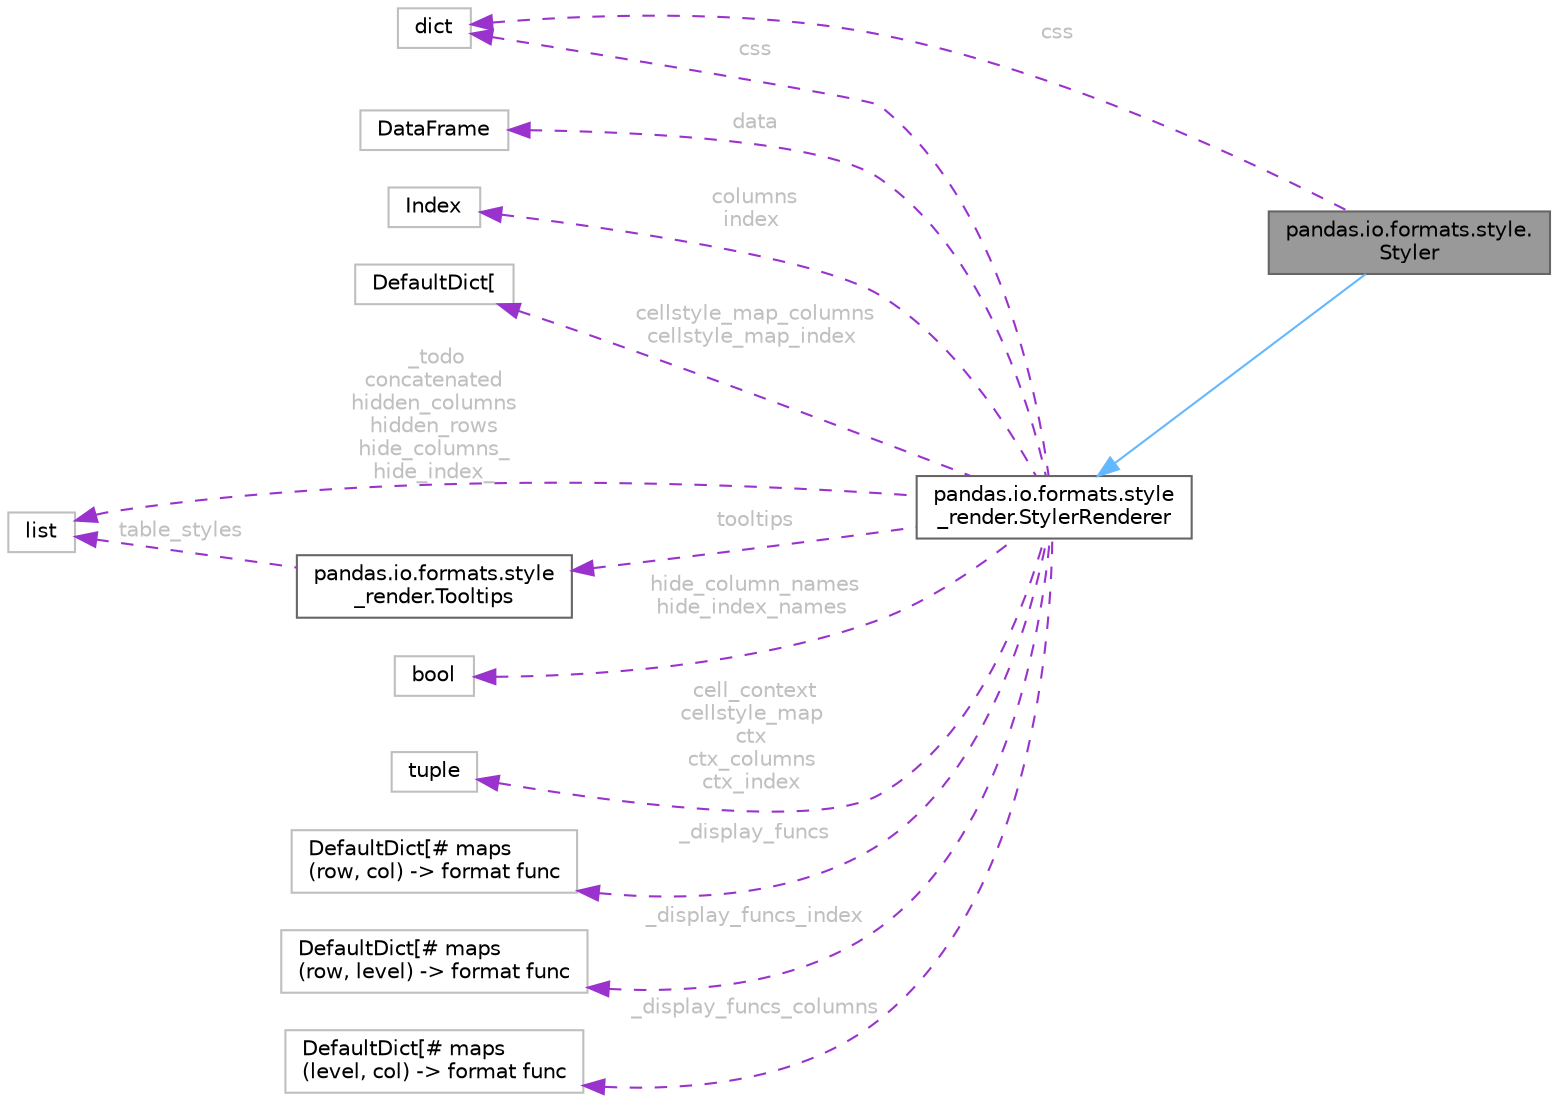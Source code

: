digraph "pandas.io.formats.style.Styler"
{
 // LATEX_PDF_SIZE
  bgcolor="transparent";
  edge [fontname=Helvetica,fontsize=10,labelfontname=Helvetica,labelfontsize=10];
  node [fontname=Helvetica,fontsize=10,shape=box,height=0.2,width=0.4];
  rankdir="LR";
  Node1 [id="Node000001",label="pandas.io.formats.style.\lStyler",height=0.2,width=0.4,color="gray40", fillcolor="grey60", style="filled", fontcolor="black",tooltip=" "];
  Node2 -> Node1 [id="edge15_Node000001_Node000002",dir="back",color="steelblue1",style="solid",tooltip=" "];
  Node2 [id="Node000002",label="pandas.io.formats.style\l_render.StylerRenderer",height=0.2,width=0.4,color="gray40", fillcolor="white", style="filled",URL="$d7/d54/classpandas_1_1io_1_1formats_1_1style__render_1_1StylerRenderer.html",tooltip=" "];
  Node3 -> Node2 [id="edge16_Node000002_Node000003",dir="back",color="darkorchid3",style="dashed",tooltip=" ",label=" data",fontcolor="grey" ];
  Node3 [id="Node000003",label="DataFrame",height=0.2,width=0.4,color="grey75", fillcolor="white", style="filled",tooltip=" "];
  Node4 -> Node2 [id="edge17_Node000002_Node000004",dir="back",color="darkorchid3",style="dashed",tooltip=" ",label=" columns\nindex",fontcolor="grey" ];
  Node4 [id="Node000004",label="Index",height=0.2,width=0.4,color="grey75", fillcolor="white", style="filled",tooltip=" "];
  Node5 -> Node2 [id="edge18_Node000002_Node000005",dir="back",color="darkorchid3",style="dashed",tooltip=" ",label=" css",fontcolor="grey" ];
  Node5 [id="Node000005",label="dict",height=0.2,width=0.4,color="grey75", fillcolor="white", style="filled",tooltip=" "];
  Node6 -> Node2 [id="edge19_Node000002_Node000006",dir="back",color="darkorchid3",style="dashed",tooltip=" ",label=" _todo\nconcatenated\nhidden_columns\nhidden_rows\nhide_columns_\nhide_index_",fontcolor="grey" ];
  Node6 [id="Node000006",label="list",height=0.2,width=0.4,color="grey75", fillcolor="white", style="filled",tooltip=" "];
  Node7 -> Node2 [id="edge20_Node000002_Node000007",dir="back",color="darkorchid3",style="dashed",tooltip=" ",label=" hide_column_names\nhide_index_names",fontcolor="grey" ];
  Node7 [id="Node000007",label="bool",height=0.2,width=0.4,color="grey75", fillcolor="white", style="filled",tooltip=" "];
  Node8 -> Node2 [id="edge21_Node000002_Node000008",dir="back",color="darkorchid3",style="dashed",tooltip=" ",label=" cell_context\ncellstyle_map\nctx\nctx_columns\nctx_index",fontcolor="grey" ];
  Node8 [id="Node000008",label="tuple",height=0.2,width=0.4,color="grey75", fillcolor="white", style="filled",tooltip=" "];
  Node9 -> Node2 [id="edge22_Node000002_Node000009",dir="back",color="darkorchid3",style="dashed",tooltip=" ",label=" tooltips",fontcolor="grey" ];
  Node9 [id="Node000009",label="pandas.io.formats.style\l_render.Tooltips",height=0.2,width=0.4,color="gray40", fillcolor="white", style="filled",URL="$d9/d93/classpandas_1_1io_1_1formats_1_1style__render_1_1Tooltips.html",tooltip=" "];
  Node6 -> Node9 [id="edge23_Node000009_Node000006",dir="back",color="darkorchid3",style="dashed",tooltip=" ",label=" table_styles",fontcolor="grey" ];
  Node10 -> Node2 [id="edge24_Node000002_Node000010",dir="back",color="darkorchid3",style="dashed",tooltip=" ",label=" _display_funcs",fontcolor="grey" ];
  Node10 [id="Node000010",label="DefaultDict[# maps\l(row, col) -\> format func",height=0.2,width=0.4,color="grey75", fillcolor="white", style="filled",tooltip=" "];
  Node11 -> Node2 [id="edge25_Node000002_Node000011",dir="back",color="darkorchid3",style="dashed",tooltip=" ",label=" _display_funcs_index",fontcolor="grey" ];
  Node11 [id="Node000011",label="DefaultDict[# maps\l(row, level) -\> format func",height=0.2,width=0.4,color="grey75", fillcolor="white", style="filled",tooltip=" "];
  Node12 -> Node2 [id="edge26_Node000002_Node000012",dir="back",color="darkorchid3",style="dashed",tooltip=" ",label=" _display_funcs_columns",fontcolor="grey" ];
  Node12 [id="Node000012",label="DefaultDict[# maps\l(level, col) -\> format func",height=0.2,width=0.4,color="grey75", fillcolor="white", style="filled",tooltip=" "];
  Node13 -> Node2 [id="edge27_Node000002_Node000013",dir="back",color="darkorchid3",style="dashed",tooltip=" ",label=" cellstyle_map_columns\ncellstyle_map_index",fontcolor="grey" ];
  Node13 [id="Node000013",label="DefaultDict[",height=0.2,width=0.4,color="grey75", fillcolor="white", style="filled",tooltip=" "];
  Node5 -> Node1 [id="edge28_Node000001_Node000005",dir="back",color="darkorchid3",style="dashed",tooltip=" ",label=" css",fontcolor="grey" ];
}
